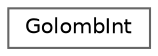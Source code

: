 digraph "Graphical Class Hierarchy"
{
 // LATEX_PDF_SIZE
  bgcolor="transparent";
  edge [fontname=Helvetica,fontsize=10,labelfontname=Helvetica,labelfontsize=10];
  node [fontname=Helvetica,fontsize=10,shape=box,height=0.2,width=0.4];
  rankdir="LR";
  Node0 [id="Node000000",label="GolombInt",height=0.2,width=0.4,color="grey40", fillcolor="white", style="filled",URL="$d6/dc9/struct_golomb_int.html",tooltip=" "];
}
